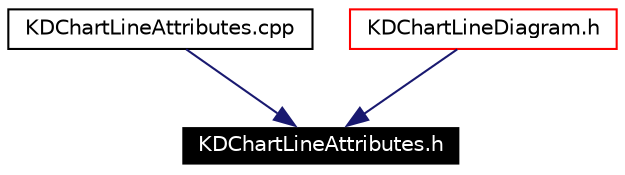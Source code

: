 digraph G
{
  edge [fontname="Helvetica",fontsize=10,labelfontname="Helvetica",labelfontsize=10];
  node [fontname="Helvetica",fontsize=10,shape=record];
  Node2035 [label="KDChartLineAttributes.h",height=0.2,width=0.4,color="white", fillcolor="black", style="filled" fontcolor="white"];
  Node2036 -> Node2035 [color="midnightblue",fontsize=10,style="solid",fontname="Helvetica"];
  Node2036 [label="KDChartLineAttributes.cpp",height=0.2,width=0.4,color="black",URL="$_k_d_chart_line_attributes_8cpp.html"];
  Node2037 -> Node2035 [color="midnightblue",fontsize=10,style="solid",fontname="Helvetica"];
  Node2037 [label="KDChartLineDiagram.h",height=0.2,width=0.4,color="red",URL="$_k_d_chart_line_diagram_8h.html"];
}
